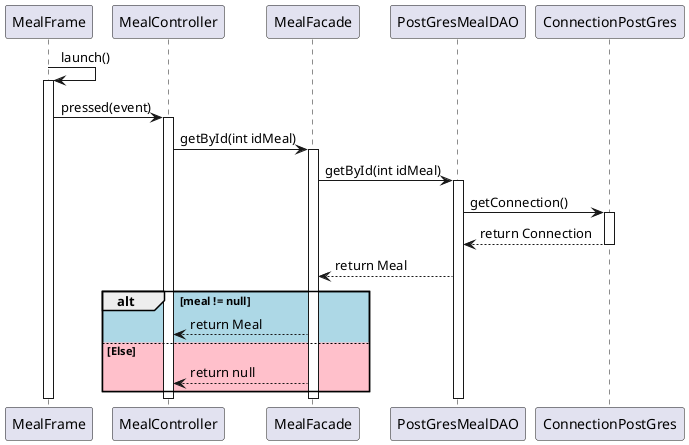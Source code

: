 @startuml
MealFrame -> MealFrame : launch()
activate MealFrame

MealFrame -> MealController: pressed(event)
activate MealController

MealController -> MealFacade: getById(int idMeal)
activate MealFacade

MealFacade -> PostGresMealDAO : getById(int idMeal)
activate PostGresMealDAO

PostGresMealDAO -> ConnectionPostGres : getConnection()
activate ConnectionPostGres
ConnectionPostGres --> PostGresMealDAO : return Connection
deactivate ConnectionPostGres
PostGresMealDAO --> MealFacade : return Meal


alt #LightBlue meal != null

    MealFacade --> MealController: return Meal

else #Pink Else

    MealFacade --> MealController: return null
end


deactivate PostGresMealDAO
deactivate MealFacade
deactivate MealController
deactivate MealFrame


@enduml
